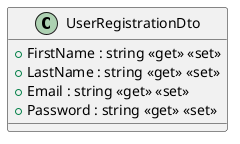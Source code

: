 @startuml
class UserRegistrationDto {
    + FirstName : string <<get>> <<set>>
    + LastName : string <<get>> <<set>>
    + Email : string <<get>> <<set>>
    + Password : string <<get>> <<set>>
}
@enduml
